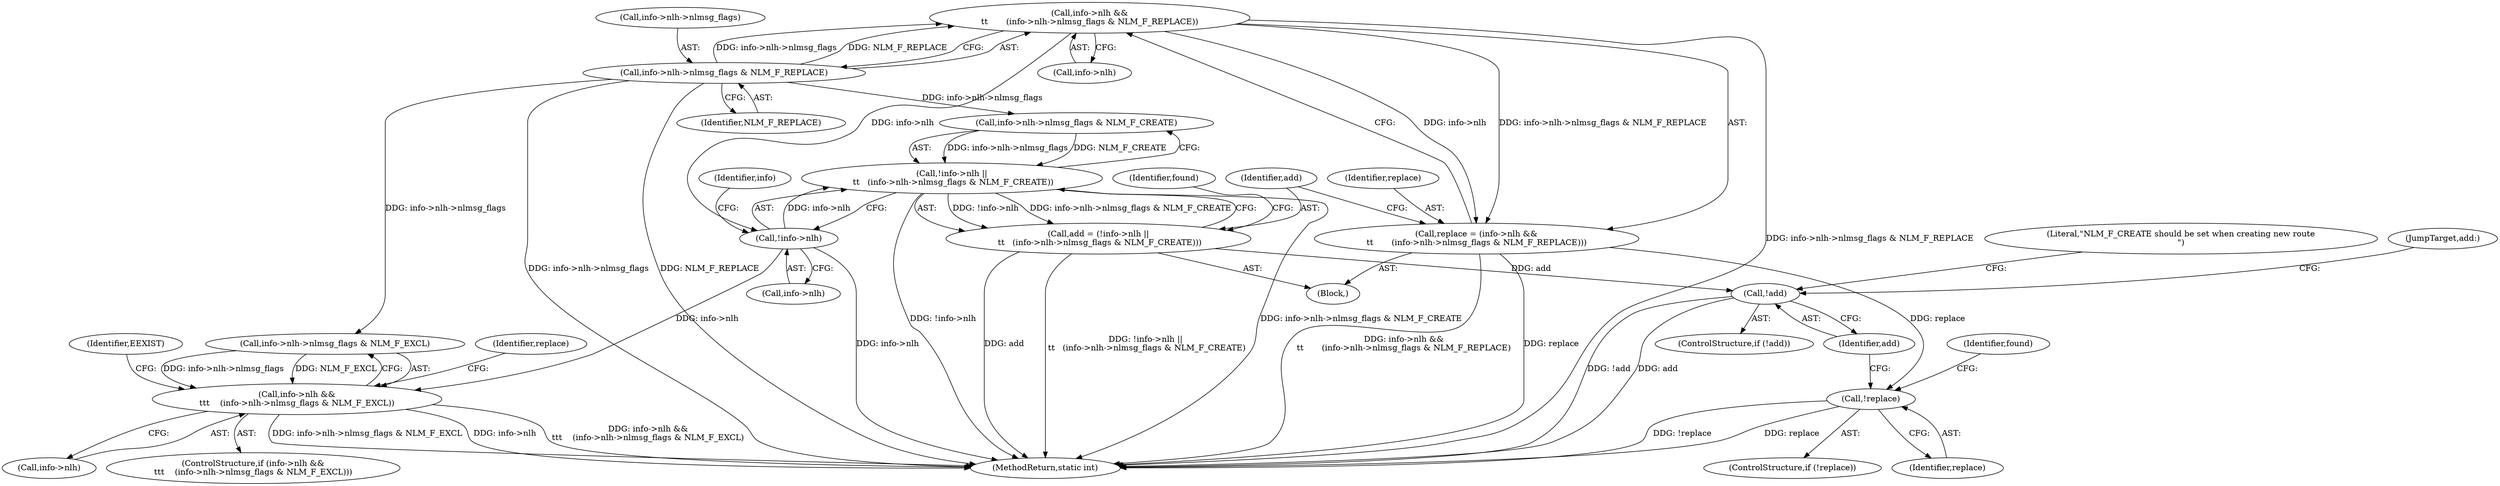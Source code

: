 digraph "0_linux_307f2fb95e9b96b3577916e73d92e104f8f26494@pointer" {
"1000121" [label="(Call,info->nlh &&\n\t\t       (info->nlh->nlmsg_flags & NLM_F_REPLACE))"];
"1000125" [label="(Call,info->nlh->nlmsg_flags & NLM_F_REPLACE)"];
"1000119" [label="(Call,replace = (info->nlh &&\n\t\t       (info->nlh->nlmsg_flags & NLM_F_REPLACE)))"];
"1000392" [label="(Call,!replace)"];
"1000136" [label="(Call,!info->nlh)"];
"1000135" [label="(Call,!info->nlh ||\n \t\t   (info->nlh->nlmsg_flags & NLM_F_CREATE))"];
"1000133" [label="(Call,add = (!info->nlh ||\n \t\t   (info->nlh->nlmsg_flags & NLM_F_CREATE)))"];
"1000396" [label="(Call,!add)"];
"1000182" [label="(Call,info->nlh &&\n\t\t\t    (info->nlh->nlmsg_flags & NLM_F_EXCL))"];
"1000121" [label="(Call,info->nlh &&\n\t\t       (info->nlh->nlmsg_flags & NLM_F_REPLACE))"];
"1000195" [label="(Identifier,EEXIST)"];
"1000126" [label="(Call,info->nlh->nlmsg_flags)"];
"1000393" [label="(Identifier,replace)"];
"1000183" [label="(Call,info->nlh)"];
"1000112" [label="(Block,)"];
"1000399" [label="(Literal,\"NLM_F_CREATE should be set when creating new route\n\")"];
"1000140" [label="(Call,info->nlh->nlmsg_flags & NLM_F_CREATE)"];
"1000122" [label="(Call,info->nlh)"];
"1000529" [label="(MethodReturn,static int)"];
"1000131" [label="(Identifier,NLM_F_REPLACE)"];
"1000395" [label="(ControlStructure,if (!add))"];
"1000137" [label="(Call,info->nlh)"];
"1000135" [label="(Call,!info->nlh ||\n \t\t   (info->nlh->nlmsg_flags & NLM_F_CREATE))"];
"1000397" [label="(Identifier,add)"];
"1000391" [label="(ControlStructure,if (!replace))"];
"1000136" [label="(Call,!info->nlh)"];
"1000133" [label="(Call,add = (!info->nlh ||\n \t\t   (info->nlh->nlmsg_flags & NLM_F_CREATE)))"];
"1000181" [label="(ControlStructure,if (info->nlh &&\n\t\t\t    (info->nlh->nlmsg_flags & NLM_F_EXCL)))"];
"1000197" [label="(Identifier,replace)"];
"1000119" [label="(Call,replace = (info->nlh &&\n\t\t       (info->nlh->nlmsg_flags & NLM_F_REPLACE)))"];
"1000149" [label="(Identifier,found)"];
"1000120" [label="(Identifier,replace)"];
"1000392" [label="(Call,!replace)"];
"1000182" [label="(Call,info->nlh &&\n\t\t\t    (info->nlh->nlmsg_flags & NLM_F_EXCL))"];
"1000143" [label="(Identifier,info)"];
"1000125" [label="(Call,info->nlh->nlmsg_flags & NLM_F_REPLACE)"];
"1000463" [label="(Identifier,found)"];
"1000396" [label="(Call,!add)"];
"1000186" [label="(Call,info->nlh->nlmsg_flags & NLM_F_EXCL)"];
"1000400" [label="(JumpTarget,add:)"];
"1000134" [label="(Identifier,add)"];
"1000121" -> "1000119"  [label="AST: "];
"1000121" -> "1000122"  [label="CFG: "];
"1000121" -> "1000125"  [label="CFG: "];
"1000122" -> "1000121"  [label="AST: "];
"1000125" -> "1000121"  [label="AST: "];
"1000119" -> "1000121"  [label="CFG: "];
"1000121" -> "1000529"  [label="DDG: info->nlh->nlmsg_flags & NLM_F_REPLACE"];
"1000121" -> "1000119"  [label="DDG: info->nlh"];
"1000121" -> "1000119"  [label="DDG: info->nlh->nlmsg_flags & NLM_F_REPLACE"];
"1000125" -> "1000121"  [label="DDG: info->nlh->nlmsg_flags"];
"1000125" -> "1000121"  [label="DDG: NLM_F_REPLACE"];
"1000121" -> "1000136"  [label="DDG: info->nlh"];
"1000125" -> "1000131"  [label="CFG: "];
"1000126" -> "1000125"  [label="AST: "];
"1000131" -> "1000125"  [label="AST: "];
"1000125" -> "1000529"  [label="DDG: info->nlh->nlmsg_flags"];
"1000125" -> "1000529"  [label="DDG: NLM_F_REPLACE"];
"1000125" -> "1000140"  [label="DDG: info->nlh->nlmsg_flags"];
"1000125" -> "1000186"  [label="DDG: info->nlh->nlmsg_flags"];
"1000119" -> "1000112"  [label="AST: "];
"1000120" -> "1000119"  [label="AST: "];
"1000134" -> "1000119"  [label="CFG: "];
"1000119" -> "1000529"  [label="DDG: info->nlh &&\n\t\t       (info->nlh->nlmsg_flags & NLM_F_REPLACE)"];
"1000119" -> "1000529"  [label="DDG: replace"];
"1000119" -> "1000392"  [label="DDG: replace"];
"1000392" -> "1000391"  [label="AST: "];
"1000392" -> "1000393"  [label="CFG: "];
"1000393" -> "1000392"  [label="AST: "];
"1000397" -> "1000392"  [label="CFG: "];
"1000463" -> "1000392"  [label="CFG: "];
"1000392" -> "1000529"  [label="DDG: !replace"];
"1000392" -> "1000529"  [label="DDG: replace"];
"1000136" -> "1000135"  [label="AST: "];
"1000136" -> "1000137"  [label="CFG: "];
"1000137" -> "1000136"  [label="AST: "];
"1000143" -> "1000136"  [label="CFG: "];
"1000135" -> "1000136"  [label="CFG: "];
"1000136" -> "1000529"  [label="DDG: info->nlh"];
"1000136" -> "1000135"  [label="DDG: info->nlh"];
"1000136" -> "1000182"  [label="DDG: info->nlh"];
"1000135" -> "1000133"  [label="AST: "];
"1000135" -> "1000140"  [label="CFG: "];
"1000140" -> "1000135"  [label="AST: "];
"1000133" -> "1000135"  [label="CFG: "];
"1000135" -> "1000529"  [label="DDG: info->nlh->nlmsg_flags & NLM_F_CREATE"];
"1000135" -> "1000529"  [label="DDG: !info->nlh"];
"1000135" -> "1000133"  [label="DDG: !info->nlh"];
"1000135" -> "1000133"  [label="DDG: info->nlh->nlmsg_flags & NLM_F_CREATE"];
"1000140" -> "1000135"  [label="DDG: info->nlh->nlmsg_flags"];
"1000140" -> "1000135"  [label="DDG: NLM_F_CREATE"];
"1000133" -> "1000112"  [label="AST: "];
"1000134" -> "1000133"  [label="AST: "];
"1000149" -> "1000133"  [label="CFG: "];
"1000133" -> "1000529"  [label="DDG: add"];
"1000133" -> "1000529"  [label="DDG: !info->nlh ||\n \t\t   (info->nlh->nlmsg_flags & NLM_F_CREATE)"];
"1000133" -> "1000396"  [label="DDG: add"];
"1000396" -> "1000395"  [label="AST: "];
"1000396" -> "1000397"  [label="CFG: "];
"1000397" -> "1000396"  [label="AST: "];
"1000399" -> "1000396"  [label="CFG: "];
"1000400" -> "1000396"  [label="CFG: "];
"1000396" -> "1000529"  [label="DDG: !add"];
"1000396" -> "1000529"  [label="DDG: add"];
"1000182" -> "1000181"  [label="AST: "];
"1000182" -> "1000183"  [label="CFG: "];
"1000182" -> "1000186"  [label="CFG: "];
"1000183" -> "1000182"  [label="AST: "];
"1000186" -> "1000182"  [label="AST: "];
"1000195" -> "1000182"  [label="CFG: "];
"1000197" -> "1000182"  [label="CFG: "];
"1000182" -> "1000529"  [label="DDG: info->nlh &&\n\t\t\t    (info->nlh->nlmsg_flags & NLM_F_EXCL)"];
"1000182" -> "1000529"  [label="DDG: info->nlh->nlmsg_flags & NLM_F_EXCL"];
"1000182" -> "1000529"  [label="DDG: info->nlh"];
"1000186" -> "1000182"  [label="DDG: info->nlh->nlmsg_flags"];
"1000186" -> "1000182"  [label="DDG: NLM_F_EXCL"];
}
